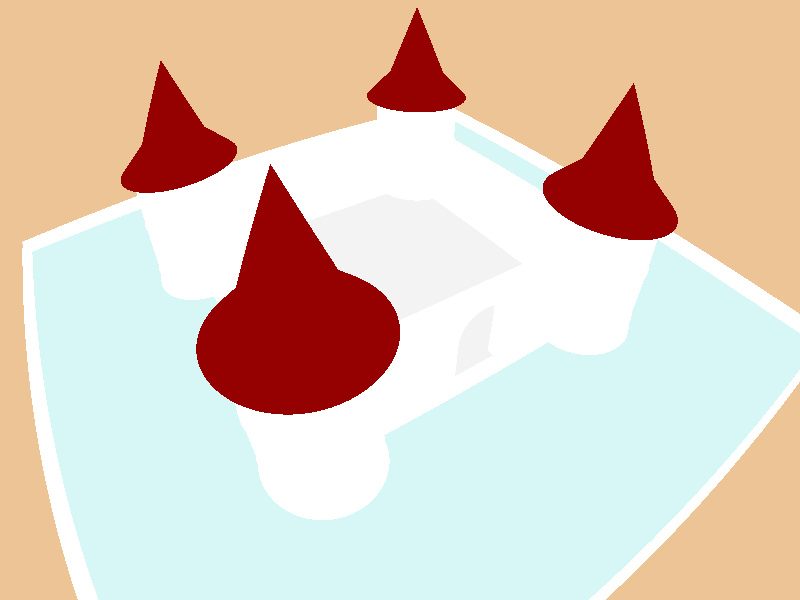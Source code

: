 // POV-Ray 3.7 Scene File "povca2.pov"
// author: Friedrich A. Lohmueller, 2003/Aug-2009/Jan-2011
// email: Friedrich.Lohmueller_at_t-online.de
// homepage: http://www.f-lohmueller.de
//
#version 3.7;
global_settings{ assumed_gamma 1.0 }
#default{ finish{ ambient 0.1 diffuse 0.9 }}
global_settings { noise_generator 1 }

#include "colors.inc"
#include "textures.inc"
#include "glass.inc"
// camera -----------------------------------------------------
#declare Camera_0 = camera {ultra_wide_angle angle 75
                            location  <0.0 , 1.0, -12.0>
                            right x*image_width/image_height
                            look_at <0.0 , 5.0, 0.0>}
#declare Camera_1 = camera {ultra_wide_angle angle 85
                            location   <-9, 14, -15>
                            right x*image_width/image_height
                            look_at   < -2, 3.0,-4.5>}
#declare Camera_2 = camera {ultra_wide_angle angle 75
                            location  < 10, 3, -11.0>
                            right x*image_width/image_height
                            look_at  < -3, 1, 0>}
camera{Camera_1}
// sun --------------------------------------------------------
light_source{<1500,2500,-2500> color White}
// sky ---------------------------------------------------------------------
sky_sphere { pigment { gradient <0,1,0>
                       color_map { [0.00 rgb <1.0,1.0,1.0>]
                                   [0.30 rgb <0.0,0.1,1.0>]
                                   [0.70 rgb <0.0,0.1,1.0>]
                                   [1.00 rgb <1.0,1.0,1.0>]
                                 }
                       scale 2
                     } // end of pigment
           } //end of skysphere
// ground ------------------------------------------------------------------
difference{plane{<0,1,0>, 0}
           box{<-15,-5,-15>,<15,1,15>}
       texture{ pigment { color rgb <0.85,0.55,0.30>}
                normal  { bumps 0.75 scale 0.025  }
                finish  { phong 0.1 }
              } // end of texture
     } // end of difference
// water -----------------------------------------------------
 box{<-15,-5,-15>,<15,-0.80,15>
   texture{T_Green_Glass pigment{quick_color Turquoise}
                   normal{ ripples 0.5 scale 0.25}
                   finish{ phong 0.1 }
          }
   interior{I_Glass}
    }
//--------------------------------------------------------------------------
//------------------------------------------------------------
#declare Walltex =  texture{ pigment{ color White}
                             finish { phong 1}}
#declare Rooftex =  texture{ pigment{ color rgb<0.3,0,0>}
                             finish { phong 1}}
// Mauern im Burggraben - Walls in the moat ------------------
#declare G_Wall =
box {<-15.3,-6,-0.3 >,< 15.3,  0.2,0.3> rotate<-5,0,0>
     texture{Walltex}}
// zeichne 4 GrabenMauern ----------------------------
object{G_Wall rotate<0,  0,0> translate<  0,-0.25,-15>}
object{G_Wall rotate<0,180,0> translate<  0,-0.25, 15>}
object{G_Wall rotate<0, 90,0> translate<-15,-0.25,  0>}
object{G_Wall rotate<0,-90,0> translate< 15,-0.25,  0>}
//----------------------- Turm  ------------------------------
#declare TR =  2.0;   //TurmRadius tower radius
#declare TH =  5.0;   //TurmHöhe   tower height
//------------------------------------------------------------
#declare Tower =  union{
cone{<0,-TH,0>,TR+1.0,<0,0,0>,TR   texture{Walltex}}
cylinder {<0,0,0>,<0,TH,0>,TR      texture{Walltex}}
cylinder {<0,0.0,0>,<0,0.1,0>,2.05 texture{Walltex}}
cylinder {<0,2.5,0>,<0,2.6,0>,2.05 texture{Walltex}}
cone{<0,0,0>,TR+0.5,<0,TR+0.5,0>,0
                    translate<0,TH,0> texture{Rooftex}}
cone{<0,0,0>,TR -0.2,<0,2*TR+0.5,0>,0
                    translate<0,TH,0> texture{Rooftex}}
}// --- Ende Turm-Definition -- end of Tower definition ------
//----- SchlossMauern - The walls of the castle --------------
#declare Wall = union{
  box {<-4,0,-0.3>,< 4,3.5,0.3> }
  box {<-4.5,-6,-0.3 >,<4.5,0,0.3> rotate<-5,0,0>}
  texture{Walltex}}
// - Zusammenbau des Schlosses --- Building of the castle ---
object{Tower translate<-6, 0,-6>}
object{Tower translate< 6, 0,-6>}
object{Tower translate< 6, 0, 6>}
object{Tower translate<-6, 0, 6>}
// ---------------- zeichne 4 Mauern -------------------------
difference{object{Wall} // das Tor -- the door -----
           box{<-1,0,-0.4>,<1,2,0.4>       texture{Walltex}}
           cylinder{<0,2,-0.5>,<0,2,0.5>,1 texture{Walltex}}
                             translate< 0,0,-6>}
object{Wall rotate<0,  0,0> translate< 0, 0, 6>}
object{Wall rotate<0, 90,0> translate<-6, 0, 0>}
object{Wall rotate<0,-90,0> translate< 6, 0, 0>}
// ------------------- Hof-Boden - Floor inside the castle --
box {<-6,-4,-6>,< 6,0.01,6>
     texture{pigment{color Gray90}
             finish {ambient 0.1 diffuse 0.9 phong 1}}}
//--------------------------------------------------------end-
